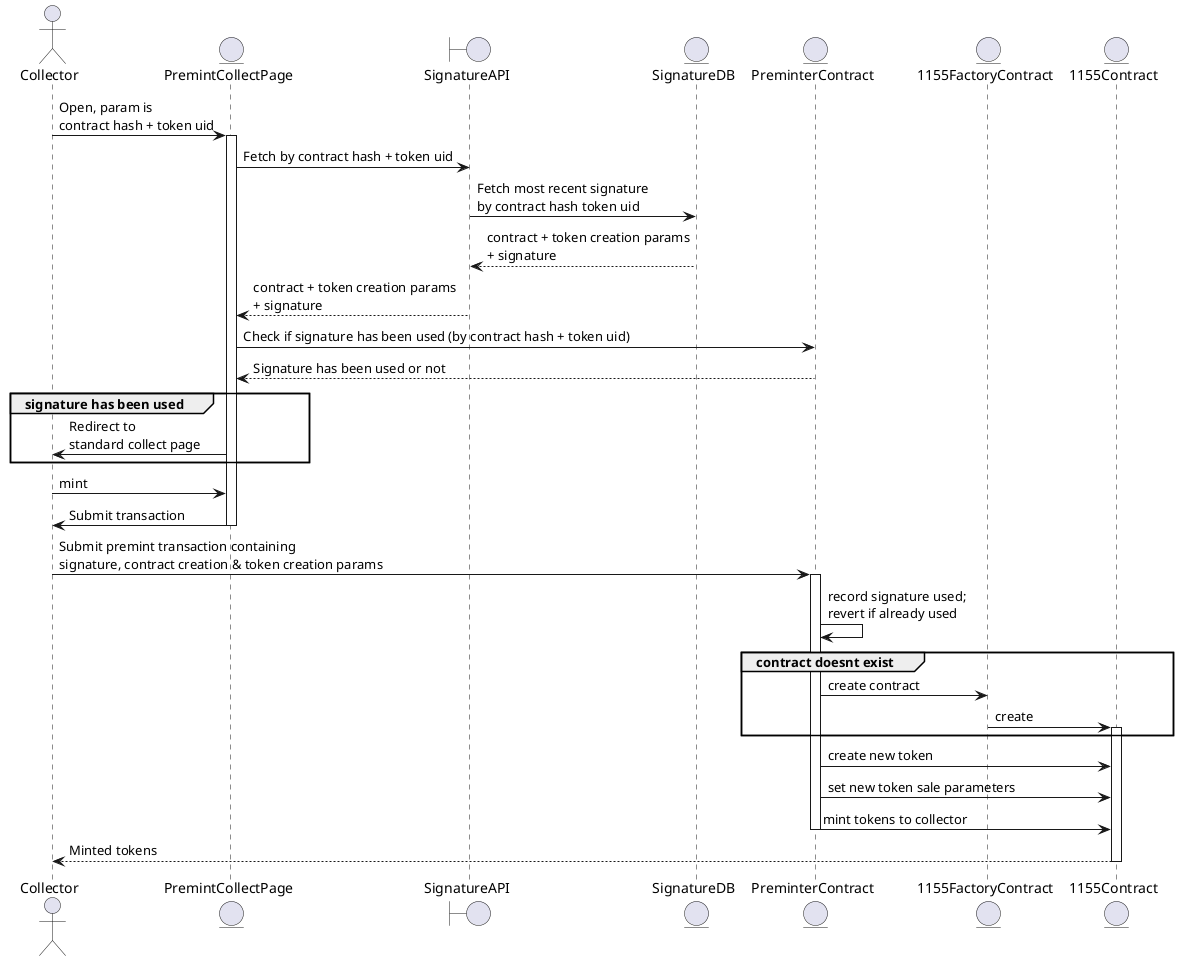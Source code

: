 @startuml
actor Collector
entity PremintCollectPage 
boundary SignatureAPI
entity SignatureDB
entity PreminterContract
entity 1155FactoryContract
entity 1155Contract

Collector -> PremintCollectPage: Open, param is \ncontract hash + token uid
Activate PremintCollectPage
PremintCollectPage -> SignatureAPI: Fetch by contract hash + token uid
SignatureAPI -> SignatureDB: Fetch most recent signature\nby contract hash token uid
SignatureDB --> SignatureAPI: contract + token creation params\n+ signature
SignatureAPI --> PremintCollectPage: contract + token creation params\n+ signature
PremintCollectPage -> PreminterContract: Check if signature has been used (by contract hash + token uid)
PreminterContract --> PremintCollectPage: Signature has been used or not

Group signature has been used

    PremintCollectPage -> Collector: Redirect to \nstandard collect page

end

Collector -> PremintCollectPage: mint
PremintCollectPage -> Collector: Submit transaction
deactivate PremintCollectPage
Collector -> PreminterContract: Submit premint transaction containing \nsignature, contract creation & token creation params
activate PreminterContract
PreminterContract -> PreminterContract: record signature used;\nrevert if already used

Group contract doesnt exist
  
    PreminterContract -> 1155FactoryContract: create contract
    1155FactoryContract -> 1155Contract: create
    activate 1155Contract

end

PreminterContract -> 1155Contract: create new token
PreminterContract -> 1155Contract: set new token sale parameters
PreminterContract -> 1155Contract: mint tokens to collector

deactivate PreminterContract
1155Contract --> Collector: Minted tokens
deactivate 1155Contract

@enduml
